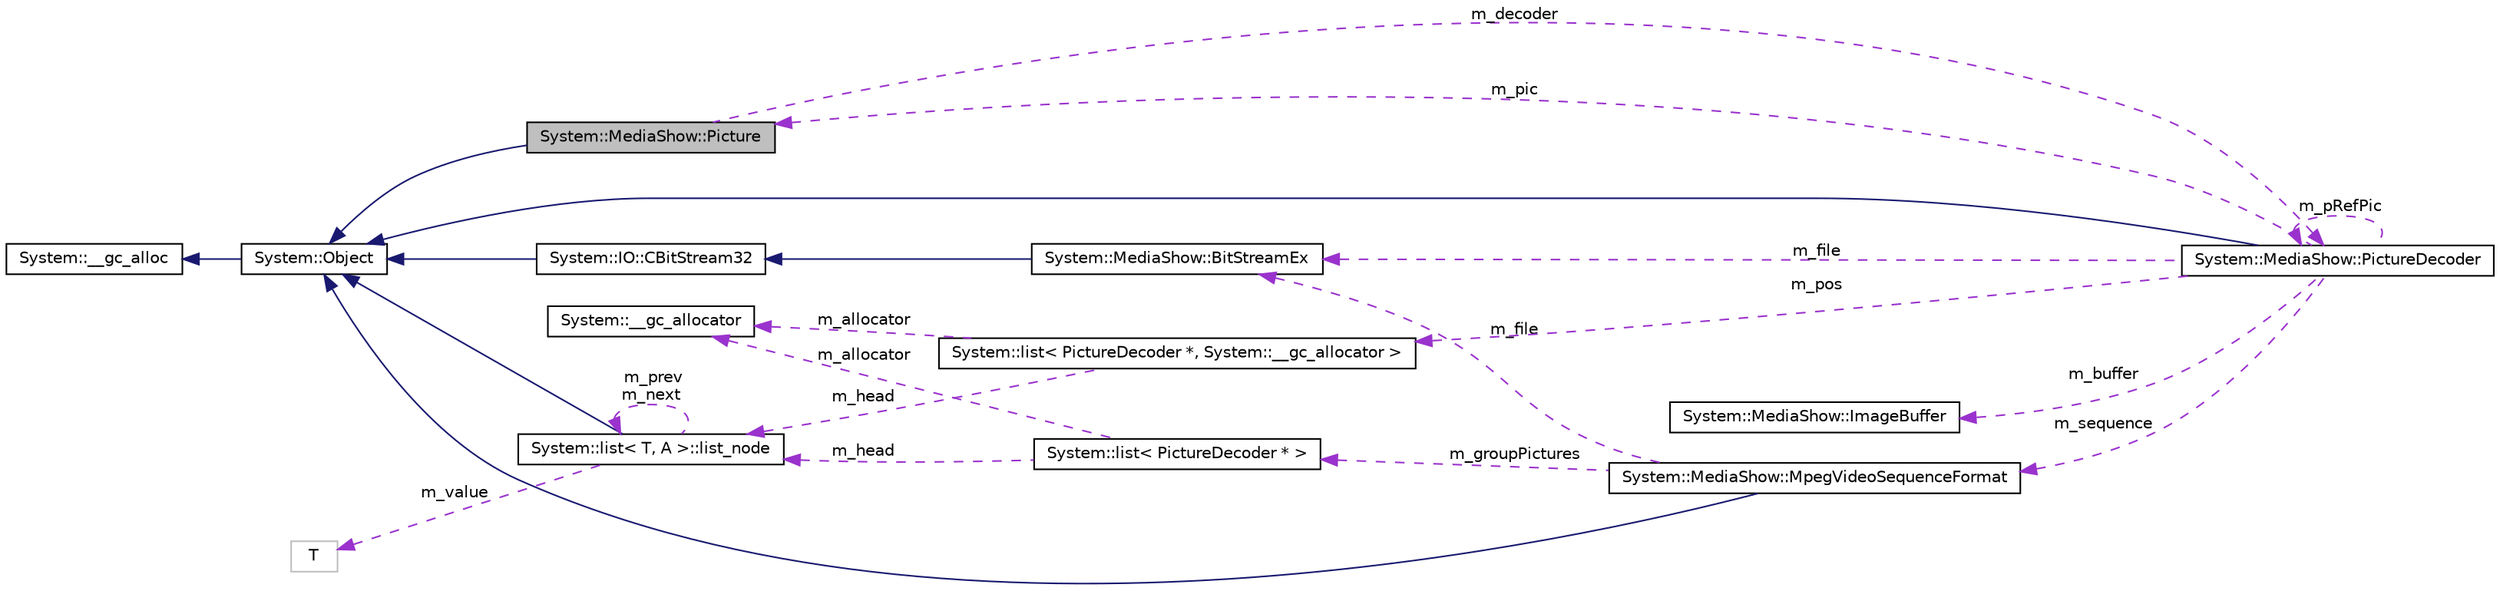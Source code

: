 digraph G
{
  edge [fontname="Helvetica",fontsize="10",labelfontname="Helvetica",labelfontsize="10"];
  node [fontname="Helvetica",fontsize="10",shape=record];
  rankdir="LR";
  Node1 [label="System::MediaShow::Picture",height=0.2,width=0.4,color="black", fillcolor="grey75", style="filled" fontcolor="black"];
  Node2 -> Node1 [dir="back",color="midnightblue",fontsize="10",style="solid",fontname="Helvetica"];
  Node2 [label="System::Object",height=0.2,width=0.4,color="black", fillcolor="white", style="filled",URL="$class_system_1_1_object.html"];
  Node3 -> Node2 [dir="back",color="midnightblue",fontsize="10",style="solid",fontname="Helvetica"];
  Node3 [label="System::__gc_alloc",height=0.2,width=0.4,color="black", fillcolor="white", style="filled",URL="$class_system_1_1____gc__alloc.html"];
  Node4 -> Node1 [dir="back",color="darkorchid3",fontsize="10",style="dashed",label=" m_decoder" ,fontname="Helvetica"];
  Node4 [label="System::MediaShow::PictureDecoder",height=0.2,width=0.4,color="black", fillcolor="white", style="filled",URL="$class_system_1_1_media_show_1_1_picture_decoder.html"];
  Node2 -> Node4 [dir="back",color="midnightblue",fontsize="10",style="solid",fontname="Helvetica"];
  Node5 -> Node4 [dir="back",color="darkorchid3",fontsize="10",style="dashed",label=" m_sequence" ,fontname="Helvetica"];
  Node5 [label="System::MediaShow::MpegVideoSequenceFormat",height=0.2,width=0.4,color="black", fillcolor="white", style="filled",URL="$class_system_1_1_media_show_1_1_mpeg_video_sequence_format.html"];
  Node2 -> Node5 [dir="back",color="midnightblue",fontsize="10",style="solid",fontname="Helvetica"];
  Node6 -> Node5 [dir="back",color="darkorchid3",fontsize="10",style="dashed",label=" m_file" ,fontname="Helvetica"];
  Node6 [label="System::MediaShow::BitStreamEx",height=0.2,width=0.4,color="black", fillcolor="white", style="filled",URL="$class_system_1_1_media_show_1_1_bit_stream_ex.html"];
  Node7 -> Node6 [dir="back",color="midnightblue",fontsize="10",style="solid",fontname="Helvetica"];
  Node7 [label="System::IO::CBitStream32",height=0.2,width=0.4,color="black", fillcolor="white", style="filled",URL="$class_system_1_1_i_o_1_1_c_bit_stream32.html"];
  Node2 -> Node7 [dir="back",color="midnightblue",fontsize="10",style="solid",fontname="Helvetica"];
  Node8 -> Node5 [dir="back",color="darkorchid3",fontsize="10",style="dashed",label=" m_groupPictures" ,fontname="Helvetica"];
  Node8 [label="System::list\< PictureDecoder * \>",height=0.2,width=0.4,color="black", fillcolor="white", style="filled",URL="$class_system_1_1list.html"];
  Node9 -> Node8 [dir="back",color="darkorchid3",fontsize="10",style="dashed",label=" m_allocator" ,fontname="Helvetica"];
  Node9 [label="System::__gc_allocator",height=0.2,width=0.4,color="black", fillcolor="white", style="filled",URL="$class_system_1_1____gc__allocator.html"];
  Node10 -> Node8 [dir="back",color="darkorchid3",fontsize="10",style="dashed",label=" m_head" ,fontname="Helvetica"];
  Node10 [label="System::list\< T, A \>::list_node",height=0.2,width=0.4,color="black", fillcolor="white", style="filled",URL="$class_system_1_1list_1_1list__node.html"];
  Node2 -> Node10 [dir="back",color="midnightblue",fontsize="10",style="solid",fontname="Helvetica"];
  Node10 -> Node10 [dir="back",color="darkorchid3",fontsize="10",style="dashed",label=" m_prev\nm_next" ,fontname="Helvetica"];
  Node11 -> Node10 [dir="back",color="darkorchid3",fontsize="10",style="dashed",label=" m_value" ,fontname="Helvetica"];
  Node11 [label="T",height=0.2,width=0.4,color="grey75", fillcolor="white", style="filled"];
  Node4 -> Node4 [dir="back",color="darkorchid3",fontsize="10",style="dashed",label=" m_pRefPic" ,fontname="Helvetica"];
  Node12 -> Node4 [dir="back",color="darkorchid3",fontsize="10",style="dashed",label=" m_buffer" ,fontname="Helvetica"];
  Node12 [label="System::MediaShow::ImageBuffer",height=0.2,width=0.4,color="black", fillcolor="white", style="filled",URL="$class_system_1_1_media_show_1_1_image_buffer.html"];
  Node13 -> Node4 [dir="back",color="darkorchid3",fontsize="10",style="dashed",label=" m_pos" ,fontname="Helvetica"];
  Node13 [label="System::list\< PictureDecoder *, System::__gc_allocator \>",height=0.2,width=0.4,color="black", fillcolor="white", style="filled",URL="$class_system_1_1list.html"];
  Node9 -> Node13 [dir="back",color="darkorchid3",fontsize="10",style="dashed",label=" m_allocator" ,fontname="Helvetica"];
  Node10 -> Node13 [dir="back",color="darkorchid3",fontsize="10",style="dashed",label=" m_head" ,fontname="Helvetica"];
  Node6 -> Node4 [dir="back",color="darkorchid3",fontsize="10",style="dashed",label=" m_file" ,fontname="Helvetica"];
  Node1 -> Node4 [dir="back",color="darkorchid3",fontsize="10",style="dashed",label=" m_pic" ,fontname="Helvetica"];
}
